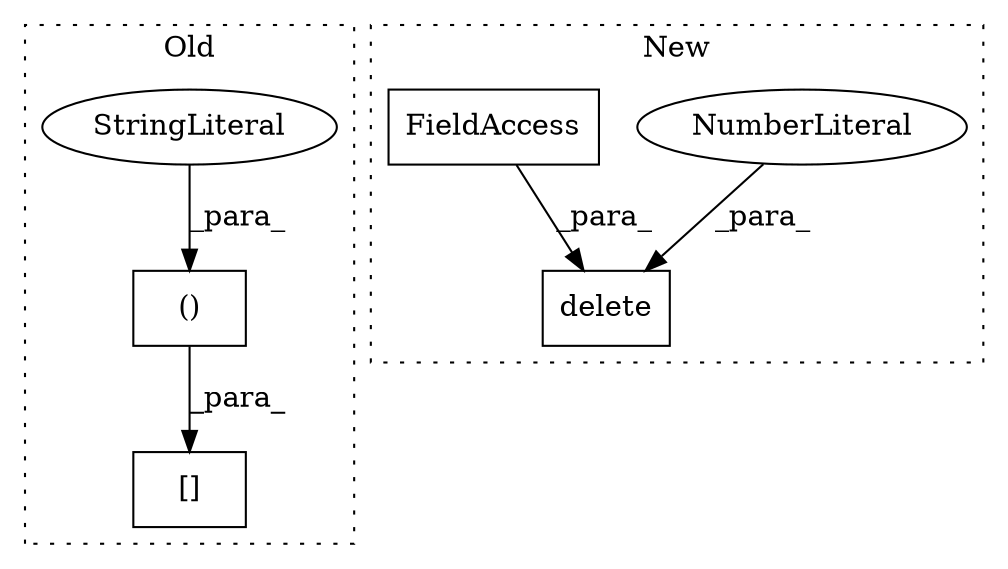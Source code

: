 digraph G {
subgraph cluster0 {
1 [label="()" a="106" s="8950" l="34" shape="box"];
4 [label="[]" a="2" s="8921,8984" l="29,2" shape="box"];
6 [label="StringLiteral" a="45" s="8950" l="16" shape="ellipse"];
label = "Old";
style="dotted";
}
subgraph cluster1 {
2 [label="delete" a="32" s="8286,8328" l="7,1" shape="box"];
3 [label="NumberLiteral" a="34" s="8327" l="1" shape="ellipse"];
5 [label="FieldAccess" a="22" s="8293" l="14" shape="box"];
label = "New";
style="dotted";
}
1 -> 4 [label="_para_"];
3 -> 2 [label="_para_"];
5 -> 2 [label="_para_"];
6 -> 1 [label="_para_"];
}